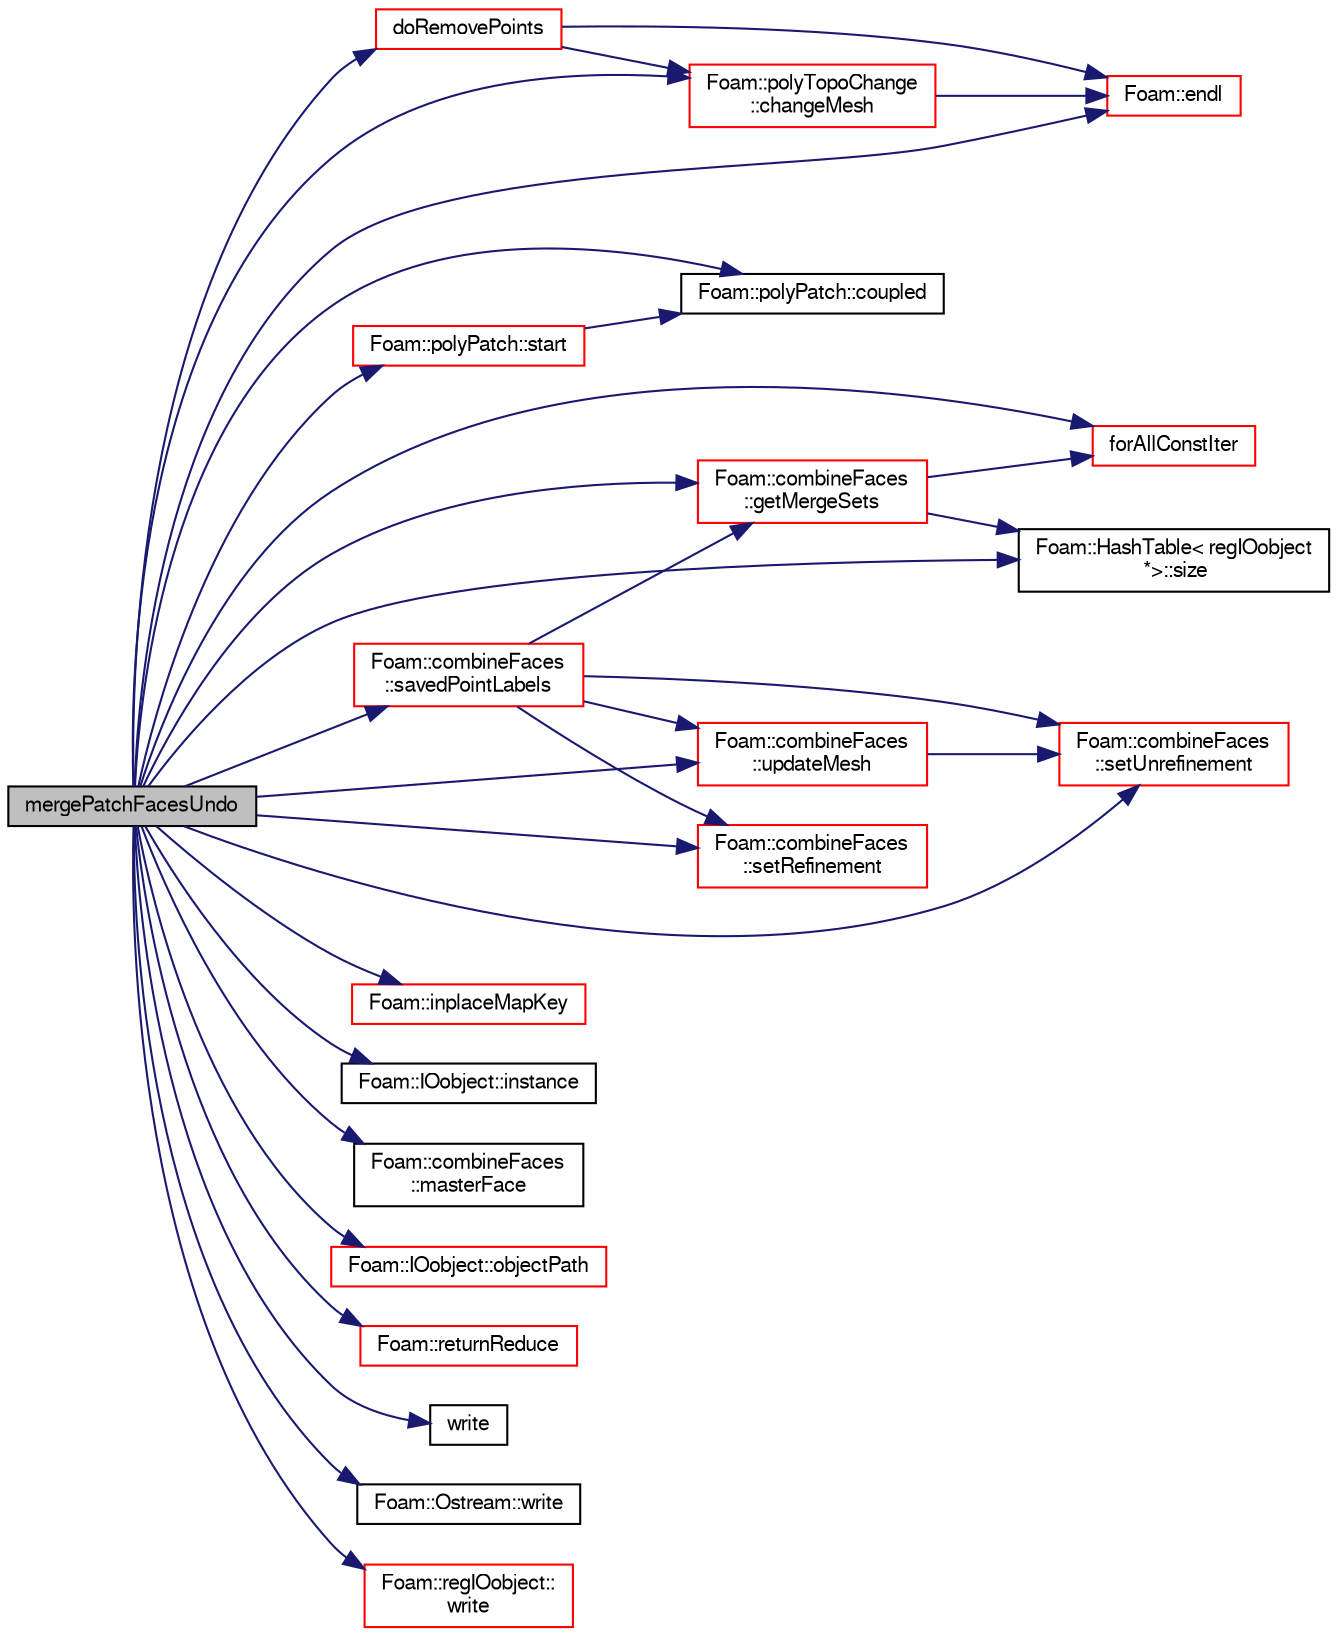 digraph "mergePatchFacesUndo"
{
  bgcolor="transparent";
  edge [fontname="FreeSans",fontsize="10",labelfontname="FreeSans",labelfontsize="10"];
  node [fontname="FreeSans",fontsize="10",shape=record];
  rankdir="LR";
  Node12598 [label="mergePatchFacesUndo",height=0.2,width=0.4,color="black", fillcolor="grey75", style="filled", fontcolor="black"];
  Node12598 -> Node12599 [color="midnightblue",fontsize="10",style="solid",fontname="FreeSans"];
  Node12599 [label="Foam::polyTopoChange\l::changeMesh",height=0.2,width=0.4,color="red",URL="$a21678.html#a1b105b13373ba9f1c7685f873b250cf2",tooltip="Inplace changes mesh without change of patches. "];
  Node12599 -> Node12600 [color="midnightblue",fontsize="10",style="solid",fontname="FreeSans"];
  Node12600 [label="Foam::endl",height=0.2,width=0.4,color="red",URL="$a21124.html#a2db8fe02a0d3909e9351bb4275b23ce4",tooltip="Add newline and flush stream. "];
  Node12598 -> Node12732 [color="midnightblue",fontsize="10",style="solid",fontname="FreeSans"];
  Node12732 [label="Foam::polyPatch::coupled",height=0.2,width=0.4,color="black",URL="$a27478.html#a39c01db0e66d00fe0621a0c7e5fc4ead",tooltip="Return true if this patch is geometrically coupled (i.e. faces and. "];
  Node12598 -> Node12733 [color="midnightblue",fontsize="10",style="solid",fontname="FreeSans"];
  Node12733 [label="doRemovePoints",height=0.2,width=0.4,color="red",URL="$a24662.html#abc00befdbca6596b6efcb39b90efbee3"];
  Node12733 -> Node12599 [color="midnightblue",fontsize="10",style="solid",fontname="FreeSans"];
  Node12733 -> Node12600 [color="midnightblue",fontsize="10",style="solid",fontname="FreeSans"];
  Node12598 -> Node12600 [color="midnightblue",fontsize="10",style="solid",fontname="FreeSans"];
  Node12598 -> Node12798 [color="midnightblue",fontsize="10",style="solid",fontname="FreeSans"];
  Node12798 [label="forAllConstIter",height=0.2,width=0.4,color="red",URL="$a38141.html#ae21e2836509b0fa7f7cedf6493b11b09"];
  Node12598 -> Node13079 [color="midnightblue",fontsize="10",style="solid",fontname="FreeSans"];
  Node13079 [label="Foam::combineFaces\l::getMergeSets",height=0.2,width=0.4,color="red",URL="$a21634.html#a613f8a742163becb43e97469ebf6fde9",tooltip="Extract lists of all (non-coupled) boundary faces on selected. "];
  Node13079 -> Node12798 [color="midnightblue",fontsize="10",style="solid",fontname="FreeSans"];
  Node13079 -> Node12719 [color="midnightblue",fontsize="10",style="solid",fontname="FreeSans"];
  Node12719 [label="Foam::HashTable\< regIOobject\l *\>::size",height=0.2,width=0.4,color="black",URL="$a25702.html#a47b3bf30da1eb3ab8076b5fbe00e0494",tooltip="Return number of elements in table. "];
  Node12598 -> Node13080 [color="midnightblue",fontsize="10",style="solid",fontname="FreeSans"];
  Node13080 [label="Foam::inplaceMapKey",height=0.2,width=0.4,color="red",URL="$a21124.html#a3e2f2c878960555a295056322ec7948d",tooltip="Recreate with mapped keys. Do not map elements with negative key. "];
  Node12598 -> Node12669 [color="midnightblue",fontsize="10",style="solid",fontname="FreeSans"];
  Node12669 [label="Foam::IOobject::instance",height=0.2,width=0.4,color="black",URL="$a26142.html#acac6de003b420b848571b5064e50ed89"];
  Node12598 -> Node13082 [color="midnightblue",fontsize="10",style="solid",fontname="FreeSans"];
  Node13082 [label="Foam::combineFaces\l::masterFace",height=0.2,width=0.4,color="black",URL="$a21634.html#af406796490fbd07ee62d684b4227c3e9",tooltip="If undoable: masterface for every set. "];
  Node12598 -> Node13083 [color="midnightblue",fontsize="10",style="solid",fontname="FreeSans"];
  Node13083 [label="Foam::IOobject::objectPath",height=0.2,width=0.4,color="red",URL="$a26142.html#a3a7ece5c1251c6be1f7812d4dba5fb7a",tooltip="Return complete path + object name. "];
  Node12598 -> Node12679 [color="midnightblue",fontsize="10",style="solid",fontname="FreeSans"];
  Node12679 [label="Foam::returnReduce",height=0.2,width=0.4,color="red",URL="$a21124.html#a8d528a67d2a9c6fe4fb94bc86872624b"];
  Node12598 -> Node13095 [color="midnightblue",fontsize="10",style="solid",fontname="FreeSans"];
  Node13095 [label="Foam::combineFaces\l::savedPointLabels",height=0.2,width=0.4,color="red",URL="$a21634.html#a19bca402414892496a540bdb28ab348e",tooltip="If undoable: set of original point labels of stored points. "];
  Node13095 -> Node13079 [color="midnightblue",fontsize="10",style="solid",fontname="FreeSans"];
  Node13095 -> Node13111 [color="midnightblue",fontsize="10",style="solid",fontname="FreeSans"];
  Node13111 [label="Foam::combineFaces\l::setRefinement",height=0.2,width=0.4,color="red",URL="$a21634.html#a67d2bb0d6cac2b27ae250df417ef6942",tooltip="Play commands into polyTopoChange to combine faces. Gets. "];
  Node13095 -> Node13143 [color="midnightblue",fontsize="10",style="solid",fontname="FreeSans"];
  Node13143 [label="Foam::combineFaces\l::setUnrefinement",height=0.2,width=0.4,color="red",URL="$a21634.html#a5e5e6cc1f97c15b7bffabbda6a33b863",tooltip="Play commands into polyTopoChange to reinsert original faces. "];
  Node13095 -> Node13144 [color="midnightblue",fontsize="10",style="solid",fontname="FreeSans"];
  Node13144 [label="Foam::combineFaces\l::updateMesh",height=0.2,width=0.4,color="red",URL="$a21634.html#ad57565956fd4064299f4bd3c4eebb1d4",tooltip="Force recalculation of locally stored data on topological change. "];
  Node13144 -> Node13143 [color="midnightblue",fontsize="10",style="solid",fontname="FreeSans"];
  Node12598 -> Node13111 [color="midnightblue",fontsize="10",style="solid",fontname="FreeSans"];
  Node12598 -> Node13143 [color="midnightblue",fontsize="10",style="solid",fontname="FreeSans"];
  Node12598 -> Node12719 [color="midnightblue",fontsize="10",style="solid",fontname="FreeSans"];
  Node12598 -> Node13009 [color="midnightblue",fontsize="10",style="solid",fontname="FreeSans"];
  Node13009 [label="Foam::polyPatch::start",height=0.2,width=0.4,color="red",URL="$a27478.html#a6bfd3e3abb11e98bdb4b98671cec1234",tooltip="Return start label of this patch in the polyMesh face list. "];
  Node13009 -> Node12732 [color="midnightblue",fontsize="10",style="solid",fontname="FreeSans"];
  Node12598 -> Node13144 [color="midnightblue",fontsize="10",style="solid",fontname="FreeSans"];
  Node12598 -> Node13078 [color="midnightblue",fontsize="10",style="solid",fontname="FreeSans"];
  Node13078 [label="write",height=0.2,width=0.4,color="black",URL="$a19709.html#a8f30b3c2179b03a7acf273e9dea43342"];
  Node12598 -> Node12880 [color="midnightblue",fontsize="10",style="solid",fontname="FreeSans"];
  Node12880 [label="Foam::Ostream::write",height=0.2,width=0.4,color="black",URL="$a26238.html#a81a19ad9e4098b4701cc8bab9a59d78b",tooltip="Write next token to stream. "];
  Node12598 -> Node12991 [color="midnightblue",fontsize="10",style="solid",fontname="FreeSans"];
  Node12991 [label="Foam::regIOobject::\lwrite",height=0.2,width=0.4,color="red",URL="$a26334.html#ad48b7b943e88478c15879659cce7aebc",tooltip="Write using setting from DB. "];
}
